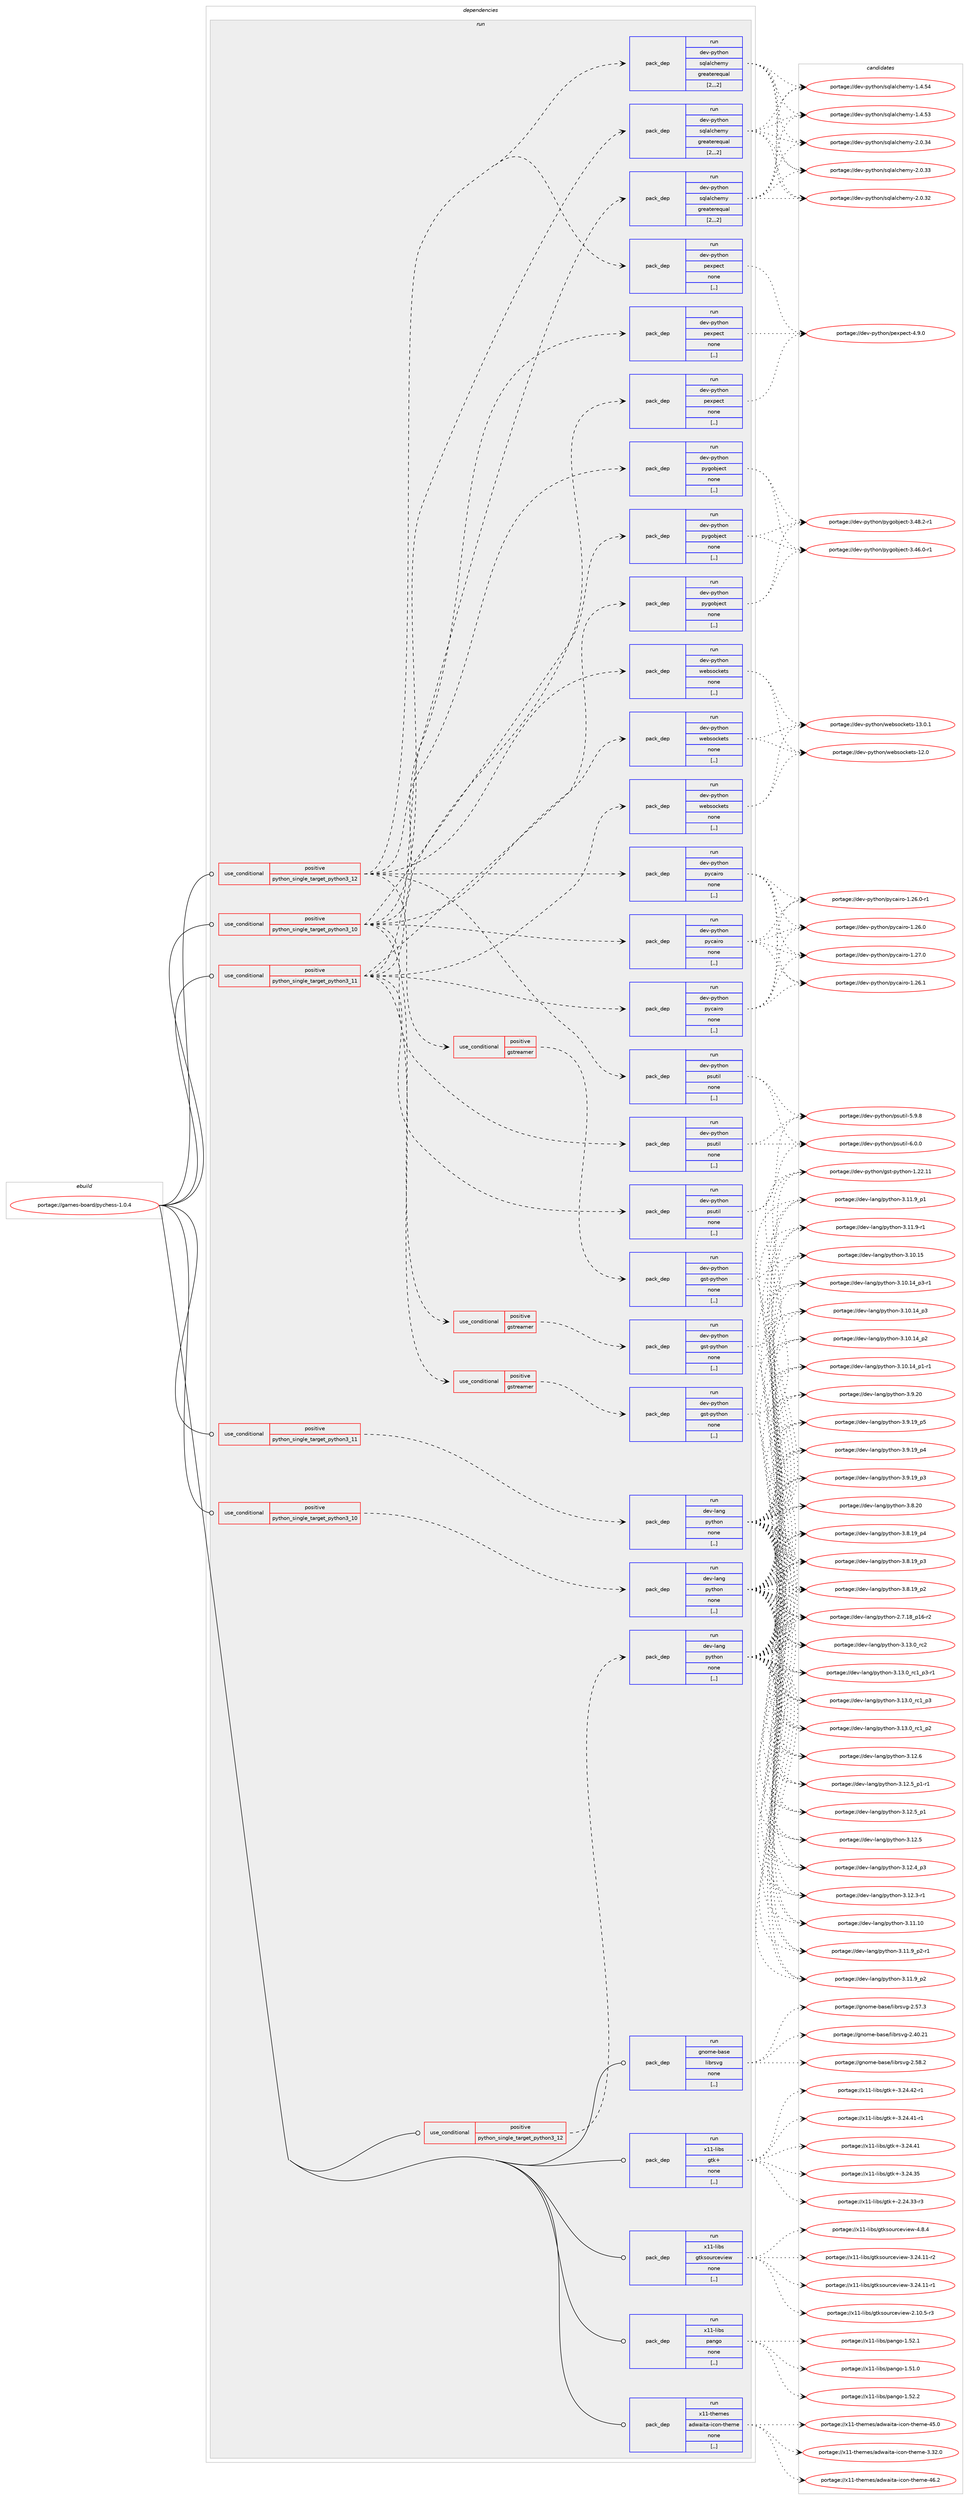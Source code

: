 digraph prolog {

# *************
# Graph options
# *************

newrank=true;
concentrate=true;
compound=true;
graph [rankdir=LR,fontname=Helvetica,fontsize=10,ranksep=1.5];#, ranksep=2.5, nodesep=0.2];
edge  [arrowhead=vee];
node  [fontname=Helvetica,fontsize=10];

# **********
# The ebuild
# **********

subgraph cluster_leftcol {
color=gray;
label=<<i>ebuild</i>>;
id [label="portage://games-board/pychess-1.0.4", color=red, width=4, href="../games-board/pychess-1.0.4.svg"];
}

# ****************
# The dependencies
# ****************

subgraph cluster_midcol {
color=gray;
label=<<i>dependencies</i>>;
subgraph cluster_compile {
fillcolor="#eeeeee";
style=filled;
label=<<i>compile</i>>;
}
subgraph cluster_compileandrun {
fillcolor="#eeeeee";
style=filled;
label=<<i>compile and run</i>>;
}
subgraph cluster_run {
fillcolor="#eeeeee";
style=filled;
label=<<i>run</i>>;
subgraph cond194480 {
dependency723115 [label=<<TABLE BORDER="0" CELLBORDER="1" CELLSPACING="0" CELLPADDING="4"><TR><TD ROWSPAN="3" CELLPADDING="10">use_conditional</TD></TR><TR><TD>positive</TD></TR><TR><TD>python_single_target_python3_10</TD></TR></TABLE>>, shape=none, color=red];
subgraph pack523562 {
dependency723116 [label=<<TABLE BORDER="0" CELLBORDER="1" CELLSPACING="0" CELLPADDING="4" WIDTH="220"><TR><TD ROWSPAN="6" CELLPADDING="30">pack_dep</TD></TR><TR><TD WIDTH="110">run</TD></TR><TR><TD>dev-lang</TD></TR><TR><TD>python</TD></TR><TR><TD>none</TD></TR><TR><TD>[,,]</TD></TR></TABLE>>, shape=none, color=blue];
}
dependency723115:e -> dependency723116:w [weight=20,style="dashed",arrowhead="vee"];
}
id:e -> dependency723115:w [weight=20,style="solid",arrowhead="odot"];
subgraph cond194481 {
dependency723117 [label=<<TABLE BORDER="0" CELLBORDER="1" CELLSPACING="0" CELLPADDING="4"><TR><TD ROWSPAN="3" CELLPADDING="10">use_conditional</TD></TR><TR><TD>positive</TD></TR><TR><TD>python_single_target_python3_10</TD></TR></TABLE>>, shape=none, color=red];
subgraph pack523563 {
dependency723118 [label=<<TABLE BORDER="0" CELLBORDER="1" CELLSPACING="0" CELLPADDING="4" WIDTH="220"><TR><TD ROWSPAN="6" CELLPADDING="30">pack_dep</TD></TR><TR><TD WIDTH="110">run</TD></TR><TR><TD>dev-python</TD></TR><TR><TD>pexpect</TD></TR><TR><TD>none</TD></TR><TR><TD>[,,]</TD></TR></TABLE>>, shape=none, color=blue];
}
dependency723117:e -> dependency723118:w [weight=20,style="dashed",arrowhead="vee"];
subgraph pack523564 {
dependency723119 [label=<<TABLE BORDER="0" CELLBORDER="1" CELLSPACING="0" CELLPADDING="4" WIDTH="220"><TR><TD ROWSPAN="6" CELLPADDING="30">pack_dep</TD></TR><TR><TD WIDTH="110">run</TD></TR><TR><TD>dev-python</TD></TR><TR><TD>psutil</TD></TR><TR><TD>none</TD></TR><TR><TD>[,,]</TD></TR></TABLE>>, shape=none, color=blue];
}
dependency723117:e -> dependency723119:w [weight=20,style="dashed",arrowhead="vee"];
subgraph pack523565 {
dependency723120 [label=<<TABLE BORDER="0" CELLBORDER="1" CELLSPACING="0" CELLPADDING="4" WIDTH="220"><TR><TD ROWSPAN="6" CELLPADDING="30">pack_dep</TD></TR><TR><TD WIDTH="110">run</TD></TR><TR><TD>dev-python</TD></TR><TR><TD>pycairo</TD></TR><TR><TD>none</TD></TR><TR><TD>[,,]</TD></TR></TABLE>>, shape=none, color=blue];
}
dependency723117:e -> dependency723120:w [weight=20,style="dashed",arrowhead="vee"];
subgraph pack523566 {
dependency723121 [label=<<TABLE BORDER="0" CELLBORDER="1" CELLSPACING="0" CELLPADDING="4" WIDTH="220"><TR><TD ROWSPAN="6" CELLPADDING="30">pack_dep</TD></TR><TR><TD WIDTH="110">run</TD></TR><TR><TD>dev-python</TD></TR><TR><TD>pygobject</TD></TR><TR><TD>none</TD></TR><TR><TD>[,,]</TD></TR></TABLE>>, shape=none, color=blue];
}
dependency723117:e -> dependency723121:w [weight=20,style="dashed",arrowhead="vee"];
subgraph pack523567 {
dependency723122 [label=<<TABLE BORDER="0" CELLBORDER="1" CELLSPACING="0" CELLPADDING="4" WIDTH="220"><TR><TD ROWSPAN="6" CELLPADDING="30">pack_dep</TD></TR><TR><TD WIDTH="110">run</TD></TR><TR><TD>dev-python</TD></TR><TR><TD>sqlalchemy</TD></TR><TR><TD>greaterequal</TD></TR><TR><TD>[2,,,2]</TD></TR></TABLE>>, shape=none, color=blue];
}
dependency723117:e -> dependency723122:w [weight=20,style="dashed",arrowhead="vee"];
subgraph pack523568 {
dependency723123 [label=<<TABLE BORDER="0" CELLBORDER="1" CELLSPACING="0" CELLPADDING="4" WIDTH="220"><TR><TD ROWSPAN="6" CELLPADDING="30">pack_dep</TD></TR><TR><TD WIDTH="110">run</TD></TR><TR><TD>dev-python</TD></TR><TR><TD>websockets</TD></TR><TR><TD>none</TD></TR><TR><TD>[,,]</TD></TR></TABLE>>, shape=none, color=blue];
}
dependency723117:e -> dependency723123:w [weight=20,style="dashed",arrowhead="vee"];
subgraph cond194482 {
dependency723124 [label=<<TABLE BORDER="0" CELLBORDER="1" CELLSPACING="0" CELLPADDING="4"><TR><TD ROWSPAN="3" CELLPADDING="10">use_conditional</TD></TR><TR><TD>positive</TD></TR><TR><TD>gstreamer</TD></TR></TABLE>>, shape=none, color=red];
subgraph pack523569 {
dependency723125 [label=<<TABLE BORDER="0" CELLBORDER="1" CELLSPACING="0" CELLPADDING="4" WIDTH="220"><TR><TD ROWSPAN="6" CELLPADDING="30">pack_dep</TD></TR><TR><TD WIDTH="110">run</TD></TR><TR><TD>dev-python</TD></TR><TR><TD>gst-python</TD></TR><TR><TD>none</TD></TR><TR><TD>[,,]</TD></TR></TABLE>>, shape=none, color=blue];
}
dependency723124:e -> dependency723125:w [weight=20,style="dashed",arrowhead="vee"];
}
dependency723117:e -> dependency723124:w [weight=20,style="dashed",arrowhead="vee"];
}
id:e -> dependency723117:w [weight=20,style="solid",arrowhead="odot"];
subgraph cond194483 {
dependency723126 [label=<<TABLE BORDER="0" CELLBORDER="1" CELLSPACING="0" CELLPADDING="4"><TR><TD ROWSPAN="3" CELLPADDING="10">use_conditional</TD></TR><TR><TD>positive</TD></TR><TR><TD>python_single_target_python3_11</TD></TR></TABLE>>, shape=none, color=red];
subgraph pack523570 {
dependency723127 [label=<<TABLE BORDER="0" CELLBORDER="1" CELLSPACING="0" CELLPADDING="4" WIDTH="220"><TR><TD ROWSPAN="6" CELLPADDING="30">pack_dep</TD></TR><TR><TD WIDTH="110">run</TD></TR><TR><TD>dev-lang</TD></TR><TR><TD>python</TD></TR><TR><TD>none</TD></TR><TR><TD>[,,]</TD></TR></TABLE>>, shape=none, color=blue];
}
dependency723126:e -> dependency723127:w [weight=20,style="dashed",arrowhead="vee"];
}
id:e -> dependency723126:w [weight=20,style="solid",arrowhead="odot"];
subgraph cond194484 {
dependency723128 [label=<<TABLE BORDER="0" CELLBORDER="1" CELLSPACING="0" CELLPADDING="4"><TR><TD ROWSPAN="3" CELLPADDING="10">use_conditional</TD></TR><TR><TD>positive</TD></TR><TR><TD>python_single_target_python3_11</TD></TR></TABLE>>, shape=none, color=red];
subgraph pack523571 {
dependency723129 [label=<<TABLE BORDER="0" CELLBORDER="1" CELLSPACING="0" CELLPADDING="4" WIDTH="220"><TR><TD ROWSPAN="6" CELLPADDING="30">pack_dep</TD></TR><TR><TD WIDTH="110">run</TD></TR><TR><TD>dev-python</TD></TR><TR><TD>pexpect</TD></TR><TR><TD>none</TD></TR><TR><TD>[,,]</TD></TR></TABLE>>, shape=none, color=blue];
}
dependency723128:e -> dependency723129:w [weight=20,style="dashed",arrowhead="vee"];
subgraph pack523572 {
dependency723130 [label=<<TABLE BORDER="0" CELLBORDER="1" CELLSPACING="0" CELLPADDING="4" WIDTH="220"><TR><TD ROWSPAN="6" CELLPADDING="30">pack_dep</TD></TR><TR><TD WIDTH="110">run</TD></TR><TR><TD>dev-python</TD></TR><TR><TD>psutil</TD></TR><TR><TD>none</TD></TR><TR><TD>[,,]</TD></TR></TABLE>>, shape=none, color=blue];
}
dependency723128:e -> dependency723130:w [weight=20,style="dashed",arrowhead="vee"];
subgraph pack523573 {
dependency723131 [label=<<TABLE BORDER="0" CELLBORDER="1" CELLSPACING="0" CELLPADDING="4" WIDTH="220"><TR><TD ROWSPAN="6" CELLPADDING="30">pack_dep</TD></TR><TR><TD WIDTH="110">run</TD></TR><TR><TD>dev-python</TD></TR><TR><TD>pycairo</TD></TR><TR><TD>none</TD></TR><TR><TD>[,,]</TD></TR></TABLE>>, shape=none, color=blue];
}
dependency723128:e -> dependency723131:w [weight=20,style="dashed",arrowhead="vee"];
subgraph pack523574 {
dependency723132 [label=<<TABLE BORDER="0" CELLBORDER="1" CELLSPACING="0" CELLPADDING="4" WIDTH="220"><TR><TD ROWSPAN="6" CELLPADDING="30">pack_dep</TD></TR><TR><TD WIDTH="110">run</TD></TR><TR><TD>dev-python</TD></TR><TR><TD>pygobject</TD></TR><TR><TD>none</TD></TR><TR><TD>[,,]</TD></TR></TABLE>>, shape=none, color=blue];
}
dependency723128:e -> dependency723132:w [weight=20,style="dashed",arrowhead="vee"];
subgraph pack523575 {
dependency723133 [label=<<TABLE BORDER="0" CELLBORDER="1" CELLSPACING="0" CELLPADDING="4" WIDTH="220"><TR><TD ROWSPAN="6" CELLPADDING="30">pack_dep</TD></TR><TR><TD WIDTH="110">run</TD></TR><TR><TD>dev-python</TD></TR><TR><TD>sqlalchemy</TD></TR><TR><TD>greaterequal</TD></TR><TR><TD>[2,,,2]</TD></TR></TABLE>>, shape=none, color=blue];
}
dependency723128:e -> dependency723133:w [weight=20,style="dashed",arrowhead="vee"];
subgraph pack523576 {
dependency723134 [label=<<TABLE BORDER="0" CELLBORDER="1" CELLSPACING="0" CELLPADDING="4" WIDTH="220"><TR><TD ROWSPAN="6" CELLPADDING="30">pack_dep</TD></TR><TR><TD WIDTH="110">run</TD></TR><TR><TD>dev-python</TD></TR><TR><TD>websockets</TD></TR><TR><TD>none</TD></TR><TR><TD>[,,]</TD></TR></TABLE>>, shape=none, color=blue];
}
dependency723128:e -> dependency723134:w [weight=20,style="dashed",arrowhead="vee"];
subgraph cond194485 {
dependency723135 [label=<<TABLE BORDER="0" CELLBORDER="1" CELLSPACING="0" CELLPADDING="4"><TR><TD ROWSPAN="3" CELLPADDING="10">use_conditional</TD></TR><TR><TD>positive</TD></TR><TR><TD>gstreamer</TD></TR></TABLE>>, shape=none, color=red];
subgraph pack523577 {
dependency723136 [label=<<TABLE BORDER="0" CELLBORDER="1" CELLSPACING="0" CELLPADDING="4" WIDTH="220"><TR><TD ROWSPAN="6" CELLPADDING="30">pack_dep</TD></TR><TR><TD WIDTH="110">run</TD></TR><TR><TD>dev-python</TD></TR><TR><TD>gst-python</TD></TR><TR><TD>none</TD></TR><TR><TD>[,,]</TD></TR></TABLE>>, shape=none, color=blue];
}
dependency723135:e -> dependency723136:w [weight=20,style="dashed",arrowhead="vee"];
}
dependency723128:e -> dependency723135:w [weight=20,style="dashed",arrowhead="vee"];
}
id:e -> dependency723128:w [weight=20,style="solid",arrowhead="odot"];
subgraph cond194486 {
dependency723137 [label=<<TABLE BORDER="0" CELLBORDER="1" CELLSPACING="0" CELLPADDING="4"><TR><TD ROWSPAN="3" CELLPADDING="10">use_conditional</TD></TR><TR><TD>positive</TD></TR><TR><TD>python_single_target_python3_12</TD></TR></TABLE>>, shape=none, color=red];
subgraph pack523578 {
dependency723138 [label=<<TABLE BORDER="0" CELLBORDER="1" CELLSPACING="0" CELLPADDING="4" WIDTH="220"><TR><TD ROWSPAN="6" CELLPADDING="30">pack_dep</TD></TR><TR><TD WIDTH="110">run</TD></TR><TR><TD>dev-lang</TD></TR><TR><TD>python</TD></TR><TR><TD>none</TD></TR><TR><TD>[,,]</TD></TR></TABLE>>, shape=none, color=blue];
}
dependency723137:e -> dependency723138:w [weight=20,style="dashed",arrowhead="vee"];
}
id:e -> dependency723137:w [weight=20,style="solid",arrowhead="odot"];
subgraph cond194487 {
dependency723139 [label=<<TABLE BORDER="0" CELLBORDER="1" CELLSPACING="0" CELLPADDING="4"><TR><TD ROWSPAN="3" CELLPADDING="10">use_conditional</TD></TR><TR><TD>positive</TD></TR><TR><TD>python_single_target_python3_12</TD></TR></TABLE>>, shape=none, color=red];
subgraph pack523579 {
dependency723140 [label=<<TABLE BORDER="0" CELLBORDER="1" CELLSPACING="0" CELLPADDING="4" WIDTH="220"><TR><TD ROWSPAN="6" CELLPADDING="30">pack_dep</TD></TR><TR><TD WIDTH="110">run</TD></TR><TR><TD>dev-python</TD></TR><TR><TD>pexpect</TD></TR><TR><TD>none</TD></TR><TR><TD>[,,]</TD></TR></TABLE>>, shape=none, color=blue];
}
dependency723139:e -> dependency723140:w [weight=20,style="dashed",arrowhead="vee"];
subgraph pack523580 {
dependency723141 [label=<<TABLE BORDER="0" CELLBORDER="1" CELLSPACING="0" CELLPADDING="4" WIDTH="220"><TR><TD ROWSPAN="6" CELLPADDING="30">pack_dep</TD></TR><TR><TD WIDTH="110">run</TD></TR><TR><TD>dev-python</TD></TR><TR><TD>psutil</TD></TR><TR><TD>none</TD></TR><TR><TD>[,,]</TD></TR></TABLE>>, shape=none, color=blue];
}
dependency723139:e -> dependency723141:w [weight=20,style="dashed",arrowhead="vee"];
subgraph pack523581 {
dependency723142 [label=<<TABLE BORDER="0" CELLBORDER="1" CELLSPACING="0" CELLPADDING="4" WIDTH="220"><TR><TD ROWSPAN="6" CELLPADDING="30">pack_dep</TD></TR><TR><TD WIDTH="110">run</TD></TR><TR><TD>dev-python</TD></TR><TR><TD>pycairo</TD></TR><TR><TD>none</TD></TR><TR><TD>[,,]</TD></TR></TABLE>>, shape=none, color=blue];
}
dependency723139:e -> dependency723142:w [weight=20,style="dashed",arrowhead="vee"];
subgraph pack523582 {
dependency723143 [label=<<TABLE BORDER="0" CELLBORDER="1" CELLSPACING="0" CELLPADDING="4" WIDTH="220"><TR><TD ROWSPAN="6" CELLPADDING="30">pack_dep</TD></TR><TR><TD WIDTH="110">run</TD></TR><TR><TD>dev-python</TD></TR><TR><TD>pygobject</TD></TR><TR><TD>none</TD></TR><TR><TD>[,,]</TD></TR></TABLE>>, shape=none, color=blue];
}
dependency723139:e -> dependency723143:w [weight=20,style="dashed",arrowhead="vee"];
subgraph pack523583 {
dependency723144 [label=<<TABLE BORDER="0" CELLBORDER="1" CELLSPACING="0" CELLPADDING="4" WIDTH="220"><TR><TD ROWSPAN="6" CELLPADDING="30">pack_dep</TD></TR><TR><TD WIDTH="110">run</TD></TR><TR><TD>dev-python</TD></TR><TR><TD>sqlalchemy</TD></TR><TR><TD>greaterequal</TD></TR><TR><TD>[2,,,2]</TD></TR></TABLE>>, shape=none, color=blue];
}
dependency723139:e -> dependency723144:w [weight=20,style="dashed",arrowhead="vee"];
subgraph pack523584 {
dependency723145 [label=<<TABLE BORDER="0" CELLBORDER="1" CELLSPACING="0" CELLPADDING="4" WIDTH="220"><TR><TD ROWSPAN="6" CELLPADDING="30">pack_dep</TD></TR><TR><TD WIDTH="110">run</TD></TR><TR><TD>dev-python</TD></TR><TR><TD>websockets</TD></TR><TR><TD>none</TD></TR><TR><TD>[,,]</TD></TR></TABLE>>, shape=none, color=blue];
}
dependency723139:e -> dependency723145:w [weight=20,style="dashed",arrowhead="vee"];
subgraph cond194488 {
dependency723146 [label=<<TABLE BORDER="0" CELLBORDER="1" CELLSPACING="0" CELLPADDING="4"><TR><TD ROWSPAN="3" CELLPADDING="10">use_conditional</TD></TR><TR><TD>positive</TD></TR><TR><TD>gstreamer</TD></TR></TABLE>>, shape=none, color=red];
subgraph pack523585 {
dependency723147 [label=<<TABLE BORDER="0" CELLBORDER="1" CELLSPACING="0" CELLPADDING="4" WIDTH="220"><TR><TD ROWSPAN="6" CELLPADDING="30">pack_dep</TD></TR><TR><TD WIDTH="110">run</TD></TR><TR><TD>dev-python</TD></TR><TR><TD>gst-python</TD></TR><TR><TD>none</TD></TR><TR><TD>[,,]</TD></TR></TABLE>>, shape=none, color=blue];
}
dependency723146:e -> dependency723147:w [weight=20,style="dashed",arrowhead="vee"];
}
dependency723139:e -> dependency723146:w [weight=20,style="dashed",arrowhead="vee"];
}
id:e -> dependency723139:w [weight=20,style="solid",arrowhead="odot"];
subgraph pack523586 {
dependency723148 [label=<<TABLE BORDER="0" CELLBORDER="1" CELLSPACING="0" CELLPADDING="4" WIDTH="220"><TR><TD ROWSPAN="6" CELLPADDING="30">pack_dep</TD></TR><TR><TD WIDTH="110">run</TD></TR><TR><TD>gnome-base</TD></TR><TR><TD>librsvg</TD></TR><TR><TD>none</TD></TR><TR><TD>[,,]</TD></TR></TABLE>>, shape=none, color=blue];
}
id:e -> dependency723148:w [weight=20,style="solid",arrowhead="odot"];
subgraph pack523587 {
dependency723149 [label=<<TABLE BORDER="0" CELLBORDER="1" CELLSPACING="0" CELLPADDING="4" WIDTH="220"><TR><TD ROWSPAN="6" CELLPADDING="30">pack_dep</TD></TR><TR><TD WIDTH="110">run</TD></TR><TR><TD>x11-libs</TD></TR><TR><TD>gtk+</TD></TR><TR><TD>none</TD></TR><TR><TD>[,,]</TD></TR></TABLE>>, shape=none, color=blue];
}
id:e -> dependency723149:w [weight=20,style="solid",arrowhead="odot"];
subgraph pack523588 {
dependency723150 [label=<<TABLE BORDER="0" CELLBORDER="1" CELLSPACING="0" CELLPADDING="4" WIDTH="220"><TR><TD ROWSPAN="6" CELLPADDING="30">pack_dep</TD></TR><TR><TD WIDTH="110">run</TD></TR><TR><TD>x11-libs</TD></TR><TR><TD>gtksourceview</TD></TR><TR><TD>none</TD></TR><TR><TD>[,,]</TD></TR></TABLE>>, shape=none, color=blue];
}
id:e -> dependency723150:w [weight=20,style="solid",arrowhead="odot"];
subgraph pack523589 {
dependency723151 [label=<<TABLE BORDER="0" CELLBORDER="1" CELLSPACING="0" CELLPADDING="4" WIDTH="220"><TR><TD ROWSPAN="6" CELLPADDING="30">pack_dep</TD></TR><TR><TD WIDTH="110">run</TD></TR><TR><TD>x11-libs</TD></TR><TR><TD>pango</TD></TR><TR><TD>none</TD></TR><TR><TD>[,,]</TD></TR></TABLE>>, shape=none, color=blue];
}
id:e -> dependency723151:w [weight=20,style="solid",arrowhead="odot"];
subgraph pack523590 {
dependency723152 [label=<<TABLE BORDER="0" CELLBORDER="1" CELLSPACING="0" CELLPADDING="4" WIDTH="220"><TR><TD ROWSPAN="6" CELLPADDING="30">pack_dep</TD></TR><TR><TD WIDTH="110">run</TD></TR><TR><TD>x11-themes</TD></TR><TR><TD>adwaita-icon-theme</TD></TR><TR><TD>none</TD></TR><TR><TD>[,,]</TD></TR></TABLE>>, shape=none, color=blue];
}
id:e -> dependency723152:w [weight=20,style="solid",arrowhead="odot"];
}
}

# **************
# The candidates
# **************

subgraph cluster_choices {
rank=same;
color=gray;
label=<<i>candidates</i>>;

subgraph choice523562 {
color=black;
nodesep=1;
choice10010111845108971101034711212111610411111045514649514648951149950 [label="portage://dev-lang/python-3.13.0_rc2", color=red, width=4,href="../dev-lang/python-3.13.0_rc2.svg"];
choice1001011184510897110103471121211161041111104551464951464895114994995112514511449 [label="portage://dev-lang/python-3.13.0_rc1_p3-r1", color=red, width=4,href="../dev-lang/python-3.13.0_rc1_p3-r1.svg"];
choice100101118451089711010347112121116104111110455146495146489511499499511251 [label="portage://dev-lang/python-3.13.0_rc1_p3", color=red, width=4,href="../dev-lang/python-3.13.0_rc1_p3.svg"];
choice100101118451089711010347112121116104111110455146495146489511499499511250 [label="portage://dev-lang/python-3.13.0_rc1_p2", color=red, width=4,href="../dev-lang/python-3.13.0_rc1_p2.svg"];
choice10010111845108971101034711212111610411111045514649504654 [label="portage://dev-lang/python-3.12.6", color=red, width=4,href="../dev-lang/python-3.12.6.svg"];
choice1001011184510897110103471121211161041111104551464950465395112494511449 [label="portage://dev-lang/python-3.12.5_p1-r1", color=red, width=4,href="../dev-lang/python-3.12.5_p1-r1.svg"];
choice100101118451089711010347112121116104111110455146495046539511249 [label="portage://dev-lang/python-3.12.5_p1", color=red, width=4,href="../dev-lang/python-3.12.5_p1.svg"];
choice10010111845108971101034711212111610411111045514649504653 [label="portage://dev-lang/python-3.12.5", color=red, width=4,href="../dev-lang/python-3.12.5.svg"];
choice100101118451089711010347112121116104111110455146495046529511251 [label="portage://dev-lang/python-3.12.4_p3", color=red, width=4,href="../dev-lang/python-3.12.4_p3.svg"];
choice100101118451089711010347112121116104111110455146495046514511449 [label="portage://dev-lang/python-3.12.3-r1", color=red, width=4,href="../dev-lang/python-3.12.3-r1.svg"];
choice1001011184510897110103471121211161041111104551464949464948 [label="portage://dev-lang/python-3.11.10", color=red, width=4,href="../dev-lang/python-3.11.10.svg"];
choice1001011184510897110103471121211161041111104551464949465795112504511449 [label="portage://dev-lang/python-3.11.9_p2-r1", color=red, width=4,href="../dev-lang/python-3.11.9_p2-r1.svg"];
choice100101118451089711010347112121116104111110455146494946579511250 [label="portage://dev-lang/python-3.11.9_p2", color=red, width=4,href="../dev-lang/python-3.11.9_p2.svg"];
choice100101118451089711010347112121116104111110455146494946579511249 [label="portage://dev-lang/python-3.11.9_p1", color=red, width=4,href="../dev-lang/python-3.11.9_p1.svg"];
choice100101118451089711010347112121116104111110455146494946574511449 [label="portage://dev-lang/python-3.11.9-r1", color=red, width=4,href="../dev-lang/python-3.11.9-r1.svg"];
choice1001011184510897110103471121211161041111104551464948464953 [label="portage://dev-lang/python-3.10.15", color=red, width=4,href="../dev-lang/python-3.10.15.svg"];
choice100101118451089711010347112121116104111110455146494846495295112514511449 [label="portage://dev-lang/python-3.10.14_p3-r1", color=red, width=4,href="../dev-lang/python-3.10.14_p3-r1.svg"];
choice10010111845108971101034711212111610411111045514649484649529511251 [label="portage://dev-lang/python-3.10.14_p3", color=red, width=4,href="../dev-lang/python-3.10.14_p3.svg"];
choice10010111845108971101034711212111610411111045514649484649529511250 [label="portage://dev-lang/python-3.10.14_p2", color=red, width=4,href="../dev-lang/python-3.10.14_p2.svg"];
choice100101118451089711010347112121116104111110455146494846495295112494511449 [label="portage://dev-lang/python-3.10.14_p1-r1", color=red, width=4,href="../dev-lang/python-3.10.14_p1-r1.svg"];
choice10010111845108971101034711212111610411111045514657465048 [label="portage://dev-lang/python-3.9.20", color=red, width=4,href="../dev-lang/python-3.9.20.svg"];
choice100101118451089711010347112121116104111110455146574649579511253 [label="portage://dev-lang/python-3.9.19_p5", color=red, width=4,href="../dev-lang/python-3.9.19_p5.svg"];
choice100101118451089711010347112121116104111110455146574649579511252 [label="portage://dev-lang/python-3.9.19_p4", color=red, width=4,href="../dev-lang/python-3.9.19_p4.svg"];
choice100101118451089711010347112121116104111110455146574649579511251 [label="portage://dev-lang/python-3.9.19_p3", color=red, width=4,href="../dev-lang/python-3.9.19_p3.svg"];
choice10010111845108971101034711212111610411111045514656465048 [label="portage://dev-lang/python-3.8.20", color=red, width=4,href="../dev-lang/python-3.8.20.svg"];
choice100101118451089711010347112121116104111110455146564649579511252 [label="portage://dev-lang/python-3.8.19_p4", color=red, width=4,href="../dev-lang/python-3.8.19_p4.svg"];
choice100101118451089711010347112121116104111110455146564649579511251 [label="portage://dev-lang/python-3.8.19_p3", color=red, width=4,href="../dev-lang/python-3.8.19_p3.svg"];
choice100101118451089711010347112121116104111110455146564649579511250 [label="portage://dev-lang/python-3.8.19_p2", color=red, width=4,href="../dev-lang/python-3.8.19_p2.svg"];
choice100101118451089711010347112121116104111110455046554649569511249544511450 [label="portage://dev-lang/python-2.7.18_p16-r2", color=red, width=4,href="../dev-lang/python-2.7.18_p16-r2.svg"];
dependency723116:e -> choice10010111845108971101034711212111610411111045514649514648951149950:w [style=dotted,weight="100"];
dependency723116:e -> choice1001011184510897110103471121211161041111104551464951464895114994995112514511449:w [style=dotted,weight="100"];
dependency723116:e -> choice100101118451089711010347112121116104111110455146495146489511499499511251:w [style=dotted,weight="100"];
dependency723116:e -> choice100101118451089711010347112121116104111110455146495146489511499499511250:w [style=dotted,weight="100"];
dependency723116:e -> choice10010111845108971101034711212111610411111045514649504654:w [style=dotted,weight="100"];
dependency723116:e -> choice1001011184510897110103471121211161041111104551464950465395112494511449:w [style=dotted,weight="100"];
dependency723116:e -> choice100101118451089711010347112121116104111110455146495046539511249:w [style=dotted,weight="100"];
dependency723116:e -> choice10010111845108971101034711212111610411111045514649504653:w [style=dotted,weight="100"];
dependency723116:e -> choice100101118451089711010347112121116104111110455146495046529511251:w [style=dotted,weight="100"];
dependency723116:e -> choice100101118451089711010347112121116104111110455146495046514511449:w [style=dotted,weight="100"];
dependency723116:e -> choice1001011184510897110103471121211161041111104551464949464948:w [style=dotted,weight="100"];
dependency723116:e -> choice1001011184510897110103471121211161041111104551464949465795112504511449:w [style=dotted,weight="100"];
dependency723116:e -> choice100101118451089711010347112121116104111110455146494946579511250:w [style=dotted,weight="100"];
dependency723116:e -> choice100101118451089711010347112121116104111110455146494946579511249:w [style=dotted,weight="100"];
dependency723116:e -> choice100101118451089711010347112121116104111110455146494946574511449:w [style=dotted,weight="100"];
dependency723116:e -> choice1001011184510897110103471121211161041111104551464948464953:w [style=dotted,weight="100"];
dependency723116:e -> choice100101118451089711010347112121116104111110455146494846495295112514511449:w [style=dotted,weight="100"];
dependency723116:e -> choice10010111845108971101034711212111610411111045514649484649529511251:w [style=dotted,weight="100"];
dependency723116:e -> choice10010111845108971101034711212111610411111045514649484649529511250:w [style=dotted,weight="100"];
dependency723116:e -> choice100101118451089711010347112121116104111110455146494846495295112494511449:w [style=dotted,weight="100"];
dependency723116:e -> choice10010111845108971101034711212111610411111045514657465048:w [style=dotted,weight="100"];
dependency723116:e -> choice100101118451089711010347112121116104111110455146574649579511253:w [style=dotted,weight="100"];
dependency723116:e -> choice100101118451089711010347112121116104111110455146574649579511252:w [style=dotted,weight="100"];
dependency723116:e -> choice100101118451089711010347112121116104111110455146574649579511251:w [style=dotted,weight="100"];
dependency723116:e -> choice10010111845108971101034711212111610411111045514656465048:w [style=dotted,weight="100"];
dependency723116:e -> choice100101118451089711010347112121116104111110455146564649579511252:w [style=dotted,weight="100"];
dependency723116:e -> choice100101118451089711010347112121116104111110455146564649579511251:w [style=dotted,weight="100"];
dependency723116:e -> choice100101118451089711010347112121116104111110455146564649579511250:w [style=dotted,weight="100"];
dependency723116:e -> choice100101118451089711010347112121116104111110455046554649569511249544511450:w [style=dotted,weight="100"];
}
subgraph choice523563 {
color=black;
nodesep=1;
choice100101118451121211161041111104711210112011210199116455246574648 [label="portage://dev-python/pexpect-4.9.0", color=red, width=4,href="../dev-python/pexpect-4.9.0.svg"];
dependency723118:e -> choice100101118451121211161041111104711210112011210199116455246574648:w [style=dotted,weight="100"];
}
subgraph choice523564 {
color=black;
nodesep=1;
choice1001011184511212111610411111047112115117116105108455446484648 [label="portage://dev-python/psutil-6.0.0", color=red, width=4,href="../dev-python/psutil-6.0.0.svg"];
choice1001011184511212111610411111047112115117116105108455346574656 [label="portage://dev-python/psutil-5.9.8", color=red, width=4,href="../dev-python/psutil-5.9.8.svg"];
dependency723119:e -> choice1001011184511212111610411111047112115117116105108455446484648:w [style=dotted,weight="100"];
dependency723119:e -> choice1001011184511212111610411111047112115117116105108455346574656:w [style=dotted,weight="100"];
}
subgraph choice523565 {
color=black;
nodesep=1;
choice1001011184511212111610411111047112121999710511411145494650554648 [label="portage://dev-python/pycairo-1.27.0", color=red, width=4,href="../dev-python/pycairo-1.27.0.svg"];
choice1001011184511212111610411111047112121999710511411145494650544649 [label="portage://dev-python/pycairo-1.26.1", color=red, width=4,href="../dev-python/pycairo-1.26.1.svg"];
choice10010111845112121116104111110471121219997105114111454946505446484511449 [label="portage://dev-python/pycairo-1.26.0-r1", color=red, width=4,href="../dev-python/pycairo-1.26.0-r1.svg"];
choice1001011184511212111610411111047112121999710511411145494650544648 [label="portage://dev-python/pycairo-1.26.0", color=red, width=4,href="../dev-python/pycairo-1.26.0.svg"];
dependency723120:e -> choice1001011184511212111610411111047112121999710511411145494650554648:w [style=dotted,weight="100"];
dependency723120:e -> choice1001011184511212111610411111047112121999710511411145494650544649:w [style=dotted,weight="100"];
dependency723120:e -> choice10010111845112121116104111110471121219997105114111454946505446484511449:w [style=dotted,weight="100"];
dependency723120:e -> choice1001011184511212111610411111047112121999710511411145494650544648:w [style=dotted,weight="100"];
}
subgraph choice523566 {
color=black;
nodesep=1;
choice10010111845112121116104111110471121211031119810610199116455146525646504511449 [label="portage://dev-python/pygobject-3.48.2-r1", color=red, width=4,href="../dev-python/pygobject-3.48.2-r1.svg"];
choice10010111845112121116104111110471121211031119810610199116455146525446484511449 [label="portage://dev-python/pygobject-3.46.0-r1", color=red, width=4,href="../dev-python/pygobject-3.46.0-r1.svg"];
dependency723121:e -> choice10010111845112121116104111110471121211031119810610199116455146525646504511449:w [style=dotted,weight="100"];
dependency723121:e -> choice10010111845112121116104111110471121211031119810610199116455146525446484511449:w [style=dotted,weight="100"];
}
subgraph choice523567 {
color=black;
nodesep=1;
choice1001011184511212111610411111047115113108971089910410110912145504648465152 [label="portage://dev-python/sqlalchemy-2.0.34", color=red, width=4,href="../dev-python/sqlalchemy-2.0.34.svg"];
choice1001011184511212111610411111047115113108971089910410110912145504648465151 [label="portage://dev-python/sqlalchemy-2.0.33", color=red, width=4,href="../dev-python/sqlalchemy-2.0.33.svg"];
choice1001011184511212111610411111047115113108971089910410110912145504648465150 [label="portage://dev-python/sqlalchemy-2.0.32", color=red, width=4,href="../dev-python/sqlalchemy-2.0.32.svg"];
choice1001011184511212111610411111047115113108971089910410110912145494652465352 [label="portage://dev-python/sqlalchemy-1.4.54", color=red, width=4,href="../dev-python/sqlalchemy-1.4.54.svg"];
choice1001011184511212111610411111047115113108971089910410110912145494652465351 [label="portage://dev-python/sqlalchemy-1.4.53", color=red, width=4,href="../dev-python/sqlalchemy-1.4.53.svg"];
dependency723122:e -> choice1001011184511212111610411111047115113108971089910410110912145504648465152:w [style=dotted,weight="100"];
dependency723122:e -> choice1001011184511212111610411111047115113108971089910410110912145504648465151:w [style=dotted,weight="100"];
dependency723122:e -> choice1001011184511212111610411111047115113108971089910410110912145504648465150:w [style=dotted,weight="100"];
dependency723122:e -> choice1001011184511212111610411111047115113108971089910410110912145494652465352:w [style=dotted,weight="100"];
dependency723122:e -> choice1001011184511212111610411111047115113108971089910410110912145494652465351:w [style=dotted,weight="100"];
}
subgraph choice523568 {
color=black;
nodesep=1;
choice1001011184511212111610411111047119101981151119910710111611545495146484649 [label="portage://dev-python/websockets-13.0.1", color=red, width=4,href="../dev-python/websockets-13.0.1.svg"];
choice100101118451121211161041111104711910198115111991071011161154549504648 [label="portage://dev-python/websockets-12.0", color=red, width=4,href="../dev-python/websockets-12.0.svg"];
dependency723123:e -> choice1001011184511212111610411111047119101981151119910710111611545495146484649:w [style=dotted,weight="100"];
dependency723123:e -> choice100101118451121211161041111104711910198115111991071011161154549504648:w [style=dotted,weight="100"];
}
subgraph choice523569 {
color=black;
nodesep=1;
choice1001011184511212111610411111047103115116451121211161041111104549465050464949 [label="portage://dev-python/gst-python-1.22.11", color=red, width=4,href="../dev-python/gst-python-1.22.11.svg"];
dependency723125:e -> choice1001011184511212111610411111047103115116451121211161041111104549465050464949:w [style=dotted,weight="100"];
}
subgraph choice523570 {
color=black;
nodesep=1;
choice10010111845108971101034711212111610411111045514649514648951149950 [label="portage://dev-lang/python-3.13.0_rc2", color=red, width=4,href="../dev-lang/python-3.13.0_rc2.svg"];
choice1001011184510897110103471121211161041111104551464951464895114994995112514511449 [label="portage://dev-lang/python-3.13.0_rc1_p3-r1", color=red, width=4,href="../dev-lang/python-3.13.0_rc1_p3-r1.svg"];
choice100101118451089711010347112121116104111110455146495146489511499499511251 [label="portage://dev-lang/python-3.13.0_rc1_p3", color=red, width=4,href="../dev-lang/python-3.13.0_rc1_p3.svg"];
choice100101118451089711010347112121116104111110455146495146489511499499511250 [label="portage://dev-lang/python-3.13.0_rc1_p2", color=red, width=4,href="../dev-lang/python-3.13.0_rc1_p2.svg"];
choice10010111845108971101034711212111610411111045514649504654 [label="portage://dev-lang/python-3.12.6", color=red, width=4,href="../dev-lang/python-3.12.6.svg"];
choice1001011184510897110103471121211161041111104551464950465395112494511449 [label="portage://dev-lang/python-3.12.5_p1-r1", color=red, width=4,href="../dev-lang/python-3.12.5_p1-r1.svg"];
choice100101118451089711010347112121116104111110455146495046539511249 [label="portage://dev-lang/python-3.12.5_p1", color=red, width=4,href="../dev-lang/python-3.12.5_p1.svg"];
choice10010111845108971101034711212111610411111045514649504653 [label="portage://dev-lang/python-3.12.5", color=red, width=4,href="../dev-lang/python-3.12.5.svg"];
choice100101118451089711010347112121116104111110455146495046529511251 [label="portage://dev-lang/python-3.12.4_p3", color=red, width=4,href="../dev-lang/python-3.12.4_p3.svg"];
choice100101118451089711010347112121116104111110455146495046514511449 [label="portage://dev-lang/python-3.12.3-r1", color=red, width=4,href="../dev-lang/python-3.12.3-r1.svg"];
choice1001011184510897110103471121211161041111104551464949464948 [label="portage://dev-lang/python-3.11.10", color=red, width=4,href="../dev-lang/python-3.11.10.svg"];
choice1001011184510897110103471121211161041111104551464949465795112504511449 [label="portage://dev-lang/python-3.11.9_p2-r1", color=red, width=4,href="../dev-lang/python-3.11.9_p2-r1.svg"];
choice100101118451089711010347112121116104111110455146494946579511250 [label="portage://dev-lang/python-3.11.9_p2", color=red, width=4,href="../dev-lang/python-3.11.9_p2.svg"];
choice100101118451089711010347112121116104111110455146494946579511249 [label="portage://dev-lang/python-3.11.9_p1", color=red, width=4,href="../dev-lang/python-3.11.9_p1.svg"];
choice100101118451089711010347112121116104111110455146494946574511449 [label="portage://dev-lang/python-3.11.9-r1", color=red, width=4,href="../dev-lang/python-3.11.9-r1.svg"];
choice1001011184510897110103471121211161041111104551464948464953 [label="portage://dev-lang/python-3.10.15", color=red, width=4,href="../dev-lang/python-3.10.15.svg"];
choice100101118451089711010347112121116104111110455146494846495295112514511449 [label="portage://dev-lang/python-3.10.14_p3-r1", color=red, width=4,href="../dev-lang/python-3.10.14_p3-r1.svg"];
choice10010111845108971101034711212111610411111045514649484649529511251 [label="portage://dev-lang/python-3.10.14_p3", color=red, width=4,href="../dev-lang/python-3.10.14_p3.svg"];
choice10010111845108971101034711212111610411111045514649484649529511250 [label="portage://dev-lang/python-3.10.14_p2", color=red, width=4,href="../dev-lang/python-3.10.14_p2.svg"];
choice100101118451089711010347112121116104111110455146494846495295112494511449 [label="portage://dev-lang/python-3.10.14_p1-r1", color=red, width=4,href="../dev-lang/python-3.10.14_p1-r1.svg"];
choice10010111845108971101034711212111610411111045514657465048 [label="portage://dev-lang/python-3.9.20", color=red, width=4,href="../dev-lang/python-3.9.20.svg"];
choice100101118451089711010347112121116104111110455146574649579511253 [label="portage://dev-lang/python-3.9.19_p5", color=red, width=4,href="../dev-lang/python-3.9.19_p5.svg"];
choice100101118451089711010347112121116104111110455146574649579511252 [label="portage://dev-lang/python-3.9.19_p4", color=red, width=4,href="../dev-lang/python-3.9.19_p4.svg"];
choice100101118451089711010347112121116104111110455146574649579511251 [label="portage://dev-lang/python-3.9.19_p3", color=red, width=4,href="../dev-lang/python-3.9.19_p3.svg"];
choice10010111845108971101034711212111610411111045514656465048 [label="portage://dev-lang/python-3.8.20", color=red, width=4,href="../dev-lang/python-3.8.20.svg"];
choice100101118451089711010347112121116104111110455146564649579511252 [label="portage://dev-lang/python-3.8.19_p4", color=red, width=4,href="../dev-lang/python-3.8.19_p4.svg"];
choice100101118451089711010347112121116104111110455146564649579511251 [label="portage://dev-lang/python-3.8.19_p3", color=red, width=4,href="../dev-lang/python-3.8.19_p3.svg"];
choice100101118451089711010347112121116104111110455146564649579511250 [label="portage://dev-lang/python-3.8.19_p2", color=red, width=4,href="../dev-lang/python-3.8.19_p2.svg"];
choice100101118451089711010347112121116104111110455046554649569511249544511450 [label="portage://dev-lang/python-2.7.18_p16-r2", color=red, width=4,href="../dev-lang/python-2.7.18_p16-r2.svg"];
dependency723127:e -> choice10010111845108971101034711212111610411111045514649514648951149950:w [style=dotted,weight="100"];
dependency723127:e -> choice1001011184510897110103471121211161041111104551464951464895114994995112514511449:w [style=dotted,weight="100"];
dependency723127:e -> choice100101118451089711010347112121116104111110455146495146489511499499511251:w [style=dotted,weight="100"];
dependency723127:e -> choice100101118451089711010347112121116104111110455146495146489511499499511250:w [style=dotted,weight="100"];
dependency723127:e -> choice10010111845108971101034711212111610411111045514649504654:w [style=dotted,weight="100"];
dependency723127:e -> choice1001011184510897110103471121211161041111104551464950465395112494511449:w [style=dotted,weight="100"];
dependency723127:e -> choice100101118451089711010347112121116104111110455146495046539511249:w [style=dotted,weight="100"];
dependency723127:e -> choice10010111845108971101034711212111610411111045514649504653:w [style=dotted,weight="100"];
dependency723127:e -> choice100101118451089711010347112121116104111110455146495046529511251:w [style=dotted,weight="100"];
dependency723127:e -> choice100101118451089711010347112121116104111110455146495046514511449:w [style=dotted,weight="100"];
dependency723127:e -> choice1001011184510897110103471121211161041111104551464949464948:w [style=dotted,weight="100"];
dependency723127:e -> choice1001011184510897110103471121211161041111104551464949465795112504511449:w [style=dotted,weight="100"];
dependency723127:e -> choice100101118451089711010347112121116104111110455146494946579511250:w [style=dotted,weight="100"];
dependency723127:e -> choice100101118451089711010347112121116104111110455146494946579511249:w [style=dotted,weight="100"];
dependency723127:e -> choice100101118451089711010347112121116104111110455146494946574511449:w [style=dotted,weight="100"];
dependency723127:e -> choice1001011184510897110103471121211161041111104551464948464953:w [style=dotted,weight="100"];
dependency723127:e -> choice100101118451089711010347112121116104111110455146494846495295112514511449:w [style=dotted,weight="100"];
dependency723127:e -> choice10010111845108971101034711212111610411111045514649484649529511251:w [style=dotted,weight="100"];
dependency723127:e -> choice10010111845108971101034711212111610411111045514649484649529511250:w [style=dotted,weight="100"];
dependency723127:e -> choice100101118451089711010347112121116104111110455146494846495295112494511449:w [style=dotted,weight="100"];
dependency723127:e -> choice10010111845108971101034711212111610411111045514657465048:w [style=dotted,weight="100"];
dependency723127:e -> choice100101118451089711010347112121116104111110455146574649579511253:w [style=dotted,weight="100"];
dependency723127:e -> choice100101118451089711010347112121116104111110455146574649579511252:w [style=dotted,weight="100"];
dependency723127:e -> choice100101118451089711010347112121116104111110455146574649579511251:w [style=dotted,weight="100"];
dependency723127:e -> choice10010111845108971101034711212111610411111045514656465048:w [style=dotted,weight="100"];
dependency723127:e -> choice100101118451089711010347112121116104111110455146564649579511252:w [style=dotted,weight="100"];
dependency723127:e -> choice100101118451089711010347112121116104111110455146564649579511251:w [style=dotted,weight="100"];
dependency723127:e -> choice100101118451089711010347112121116104111110455146564649579511250:w [style=dotted,weight="100"];
dependency723127:e -> choice100101118451089711010347112121116104111110455046554649569511249544511450:w [style=dotted,weight="100"];
}
subgraph choice523571 {
color=black;
nodesep=1;
choice100101118451121211161041111104711210112011210199116455246574648 [label="portage://dev-python/pexpect-4.9.0", color=red, width=4,href="../dev-python/pexpect-4.9.0.svg"];
dependency723129:e -> choice100101118451121211161041111104711210112011210199116455246574648:w [style=dotted,weight="100"];
}
subgraph choice523572 {
color=black;
nodesep=1;
choice1001011184511212111610411111047112115117116105108455446484648 [label="portage://dev-python/psutil-6.0.0", color=red, width=4,href="../dev-python/psutil-6.0.0.svg"];
choice1001011184511212111610411111047112115117116105108455346574656 [label="portage://dev-python/psutil-5.9.8", color=red, width=4,href="../dev-python/psutil-5.9.8.svg"];
dependency723130:e -> choice1001011184511212111610411111047112115117116105108455446484648:w [style=dotted,weight="100"];
dependency723130:e -> choice1001011184511212111610411111047112115117116105108455346574656:w [style=dotted,weight="100"];
}
subgraph choice523573 {
color=black;
nodesep=1;
choice1001011184511212111610411111047112121999710511411145494650554648 [label="portage://dev-python/pycairo-1.27.0", color=red, width=4,href="../dev-python/pycairo-1.27.0.svg"];
choice1001011184511212111610411111047112121999710511411145494650544649 [label="portage://dev-python/pycairo-1.26.1", color=red, width=4,href="../dev-python/pycairo-1.26.1.svg"];
choice10010111845112121116104111110471121219997105114111454946505446484511449 [label="portage://dev-python/pycairo-1.26.0-r1", color=red, width=4,href="../dev-python/pycairo-1.26.0-r1.svg"];
choice1001011184511212111610411111047112121999710511411145494650544648 [label="portage://dev-python/pycairo-1.26.0", color=red, width=4,href="../dev-python/pycairo-1.26.0.svg"];
dependency723131:e -> choice1001011184511212111610411111047112121999710511411145494650554648:w [style=dotted,weight="100"];
dependency723131:e -> choice1001011184511212111610411111047112121999710511411145494650544649:w [style=dotted,weight="100"];
dependency723131:e -> choice10010111845112121116104111110471121219997105114111454946505446484511449:w [style=dotted,weight="100"];
dependency723131:e -> choice1001011184511212111610411111047112121999710511411145494650544648:w [style=dotted,weight="100"];
}
subgraph choice523574 {
color=black;
nodesep=1;
choice10010111845112121116104111110471121211031119810610199116455146525646504511449 [label="portage://dev-python/pygobject-3.48.2-r1", color=red, width=4,href="../dev-python/pygobject-3.48.2-r1.svg"];
choice10010111845112121116104111110471121211031119810610199116455146525446484511449 [label="portage://dev-python/pygobject-3.46.0-r1", color=red, width=4,href="../dev-python/pygobject-3.46.0-r1.svg"];
dependency723132:e -> choice10010111845112121116104111110471121211031119810610199116455146525646504511449:w [style=dotted,weight="100"];
dependency723132:e -> choice10010111845112121116104111110471121211031119810610199116455146525446484511449:w [style=dotted,weight="100"];
}
subgraph choice523575 {
color=black;
nodesep=1;
choice1001011184511212111610411111047115113108971089910410110912145504648465152 [label="portage://dev-python/sqlalchemy-2.0.34", color=red, width=4,href="../dev-python/sqlalchemy-2.0.34.svg"];
choice1001011184511212111610411111047115113108971089910410110912145504648465151 [label="portage://dev-python/sqlalchemy-2.0.33", color=red, width=4,href="../dev-python/sqlalchemy-2.0.33.svg"];
choice1001011184511212111610411111047115113108971089910410110912145504648465150 [label="portage://dev-python/sqlalchemy-2.0.32", color=red, width=4,href="../dev-python/sqlalchemy-2.0.32.svg"];
choice1001011184511212111610411111047115113108971089910410110912145494652465352 [label="portage://dev-python/sqlalchemy-1.4.54", color=red, width=4,href="../dev-python/sqlalchemy-1.4.54.svg"];
choice1001011184511212111610411111047115113108971089910410110912145494652465351 [label="portage://dev-python/sqlalchemy-1.4.53", color=red, width=4,href="../dev-python/sqlalchemy-1.4.53.svg"];
dependency723133:e -> choice1001011184511212111610411111047115113108971089910410110912145504648465152:w [style=dotted,weight="100"];
dependency723133:e -> choice1001011184511212111610411111047115113108971089910410110912145504648465151:w [style=dotted,weight="100"];
dependency723133:e -> choice1001011184511212111610411111047115113108971089910410110912145504648465150:w [style=dotted,weight="100"];
dependency723133:e -> choice1001011184511212111610411111047115113108971089910410110912145494652465352:w [style=dotted,weight="100"];
dependency723133:e -> choice1001011184511212111610411111047115113108971089910410110912145494652465351:w [style=dotted,weight="100"];
}
subgraph choice523576 {
color=black;
nodesep=1;
choice1001011184511212111610411111047119101981151119910710111611545495146484649 [label="portage://dev-python/websockets-13.0.1", color=red, width=4,href="../dev-python/websockets-13.0.1.svg"];
choice100101118451121211161041111104711910198115111991071011161154549504648 [label="portage://dev-python/websockets-12.0", color=red, width=4,href="../dev-python/websockets-12.0.svg"];
dependency723134:e -> choice1001011184511212111610411111047119101981151119910710111611545495146484649:w [style=dotted,weight="100"];
dependency723134:e -> choice100101118451121211161041111104711910198115111991071011161154549504648:w [style=dotted,weight="100"];
}
subgraph choice523577 {
color=black;
nodesep=1;
choice1001011184511212111610411111047103115116451121211161041111104549465050464949 [label="portage://dev-python/gst-python-1.22.11", color=red, width=4,href="../dev-python/gst-python-1.22.11.svg"];
dependency723136:e -> choice1001011184511212111610411111047103115116451121211161041111104549465050464949:w [style=dotted,weight="100"];
}
subgraph choice523578 {
color=black;
nodesep=1;
choice10010111845108971101034711212111610411111045514649514648951149950 [label="portage://dev-lang/python-3.13.0_rc2", color=red, width=4,href="../dev-lang/python-3.13.0_rc2.svg"];
choice1001011184510897110103471121211161041111104551464951464895114994995112514511449 [label="portage://dev-lang/python-3.13.0_rc1_p3-r1", color=red, width=4,href="../dev-lang/python-3.13.0_rc1_p3-r1.svg"];
choice100101118451089711010347112121116104111110455146495146489511499499511251 [label="portage://dev-lang/python-3.13.0_rc1_p3", color=red, width=4,href="../dev-lang/python-3.13.0_rc1_p3.svg"];
choice100101118451089711010347112121116104111110455146495146489511499499511250 [label="portage://dev-lang/python-3.13.0_rc1_p2", color=red, width=4,href="../dev-lang/python-3.13.0_rc1_p2.svg"];
choice10010111845108971101034711212111610411111045514649504654 [label="portage://dev-lang/python-3.12.6", color=red, width=4,href="../dev-lang/python-3.12.6.svg"];
choice1001011184510897110103471121211161041111104551464950465395112494511449 [label="portage://dev-lang/python-3.12.5_p1-r1", color=red, width=4,href="../dev-lang/python-3.12.5_p1-r1.svg"];
choice100101118451089711010347112121116104111110455146495046539511249 [label="portage://dev-lang/python-3.12.5_p1", color=red, width=4,href="../dev-lang/python-3.12.5_p1.svg"];
choice10010111845108971101034711212111610411111045514649504653 [label="portage://dev-lang/python-3.12.5", color=red, width=4,href="../dev-lang/python-3.12.5.svg"];
choice100101118451089711010347112121116104111110455146495046529511251 [label="portage://dev-lang/python-3.12.4_p3", color=red, width=4,href="../dev-lang/python-3.12.4_p3.svg"];
choice100101118451089711010347112121116104111110455146495046514511449 [label="portage://dev-lang/python-3.12.3-r1", color=red, width=4,href="../dev-lang/python-3.12.3-r1.svg"];
choice1001011184510897110103471121211161041111104551464949464948 [label="portage://dev-lang/python-3.11.10", color=red, width=4,href="../dev-lang/python-3.11.10.svg"];
choice1001011184510897110103471121211161041111104551464949465795112504511449 [label="portage://dev-lang/python-3.11.9_p2-r1", color=red, width=4,href="../dev-lang/python-3.11.9_p2-r1.svg"];
choice100101118451089711010347112121116104111110455146494946579511250 [label="portage://dev-lang/python-3.11.9_p2", color=red, width=4,href="../dev-lang/python-3.11.9_p2.svg"];
choice100101118451089711010347112121116104111110455146494946579511249 [label="portage://dev-lang/python-3.11.9_p1", color=red, width=4,href="../dev-lang/python-3.11.9_p1.svg"];
choice100101118451089711010347112121116104111110455146494946574511449 [label="portage://dev-lang/python-3.11.9-r1", color=red, width=4,href="../dev-lang/python-3.11.9-r1.svg"];
choice1001011184510897110103471121211161041111104551464948464953 [label="portage://dev-lang/python-3.10.15", color=red, width=4,href="../dev-lang/python-3.10.15.svg"];
choice100101118451089711010347112121116104111110455146494846495295112514511449 [label="portage://dev-lang/python-3.10.14_p3-r1", color=red, width=4,href="../dev-lang/python-3.10.14_p3-r1.svg"];
choice10010111845108971101034711212111610411111045514649484649529511251 [label="portage://dev-lang/python-3.10.14_p3", color=red, width=4,href="../dev-lang/python-3.10.14_p3.svg"];
choice10010111845108971101034711212111610411111045514649484649529511250 [label="portage://dev-lang/python-3.10.14_p2", color=red, width=4,href="../dev-lang/python-3.10.14_p2.svg"];
choice100101118451089711010347112121116104111110455146494846495295112494511449 [label="portage://dev-lang/python-3.10.14_p1-r1", color=red, width=4,href="../dev-lang/python-3.10.14_p1-r1.svg"];
choice10010111845108971101034711212111610411111045514657465048 [label="portage://dev-lang/python-3.9.20", color=red, width=4,href="../dev-lang/python-3.9.20.svg"];
choice100101118451089711010347112121116104111110455146574649579511253 [label="portage://dev-lang/python-3.9.19_p5", color=red, width=4,href="../dev-lang/python-3.9.19_p5.svg"];
choice100101118451089711010347112121116104111110455146574649579511252 [label="portage://dev-lang/python-3.9.19_p4", color=red, width=4,href="../dev-lang/python-3.9.19_p4.svg"];
choice100101118451089711010347112121116104111110455146574649579511251 [label="portage://dev-lang/python-3.9.19_p3", color=red, width=4,href="../dev-lang/python-3.9.19_p3.svg"];
choice10010111845108971101034711212111610411111045514656465048 [label="portage://dev-lang/python-3.8.20", color=red, width=4,href="../dev-lang/python-3.8.20.svg"];
choice100101118451089711010347112121116104111110455146564649579511252 [label="portage://dev-lang/python-3.8.19_p4", color=red, width=4,href="../dev-lang/python-3.8.19_p4.svg"];
choice100101118451089711010347112121116104111110455146564649579511251 [label="portage://dev-lang/python-3.8.19_p3", color=red, width=4,href="../dev-lang/python-3.8.19_p3.svg"];
choice100101118451089711010347112121116104111110455146564649579511250 [label="portage://dev-lang/python-3.8.19_p2", color=red, width=4,href="../dev-lang/python-3.8.19_p2.svg"];
choice100101118451089711010347112121116104111110455046554649569511249544511450 [label="portage://dev-lang/python-2.7.18_p16-r2", color=red, width=4,href="../dev-lang/python-2.7.18_p16-r2.svg"];
dependency723138:e -> choice10010111845108971101034711212111610411111045514649514648951149950:w [style=dotted,weight="100"];
dependency723138:e -> choice1001011184510897110103471121211161041111104551464951464895114994995112514511449:w [style=dotted,weight="100"];
dependency723138:e -> choice100101118451089711010347112121116104111110455146495146489511499499511251:w [style=dotted,weight="100"];
dependency723138:e -> choice100101118451089711010347112121116104111110455146495146489511499499511250:w [style=dotted,weight="100"];
dependency723138:e -> choice10010111845108971101034711212111610411111045514649504654:w [style=dotted,weight="100"];
dependency723138:e -> choice1001011184510897110103471121211161041111104551464950465395112494511449:w [style=dotted,weight="100"];
dependency723138:e -> choice100101118451089711010347112121116104111110455146495046539511249:w [style=dotted,weight="100"];
dependency723138:e -> choice10010111845108971101034711212111610411111045514649504653:w [style=dotted,weight="100"];
dependency723138:e -> choice100101118451089711010347112121116104111110455146495046529511251:w [style=dotted,weight="100"];
dependency723138:e -> choice100101118451089711010347112121116104111110455146495046514511449:w [style=dotted,weight="100"];
dependency723138:e -> choice1001011184510897110103471121211161041111104551464949464948:w [style=dotted,weight="100"];
dependency723138:e -> choice1001011184510897110103471121211161041111104551464949465795112504511449:w [style=dotted,weight="100"];
dependency723138:e -> choice100101118451089711010347112121116104111110455146494946579511250:w [style=dotted,weight="100"];
dependency723138:e -> choice100101118451089711010347112121116104111110455146494946579511249:w [style=dotted,weight="100"];
dependency723138:e -> choice100101118451089711010347112121116104111110455146494946574511449:w [style=dotted,weight="100"];
dependency723138:e -> choice1001011184510897110103471121211161041111104551464948464953:w [style=dotted,weight="100"];
dependency723138:e -> choice100101118451089711010347112121116104111110455146494846495295112514511449:w [style=dotted,weight="100"];
dependency723138:e -> choice10010111845108971101034711212111610411111045514649484649529511251:w [style=dotted,weight="100"];
dependency723138:e -> choice10010111845108971101034711212111610411111045514649484649529511250:w [style=dotted,weight="100"];
dependency723138:e -> choice100101118451089711010347112121116104111110455146494846495295112494511449:w [style=dotted,weight="100"];
dependency723138:e -> choice10010111845108971101034711212111610411111045514657465048:w [style=dotted,weight="100"];
dependency723138:e -> choice100101118451089711010347112121116104111110455146574649579511253:w [style=dotted,weight="100"];
dependency723138:e -> choice100101118451089711010347112121116104111110455146574649579511252:w [style=dotted,weight="100"];
dependency723138:e -> choice100101118451089711010347112121116104111110455146574649579511251:w [style=dotted,weight="100"];
dependency723138:e -> choice10010111845108971101034711212111610411111045514656465048:w [style=dotted,weight="100"];
dependency723138:e -> choice100101118451089711010347112121116104111110455146564649579511252:w [style=dotted,weight="100"];
dependency723138:e -> choice100101118451089711010347112121116104111110455146564649579511251:w [style=dotted,weight="100"];
dependency723138:e -> choice100101118451089711010347112121116104111110455146564649579511250:w [style=dotted,weight="100"];
dependency723138:e -> choice100101118451089711010347112121116104111110455046554649569511249544511450:w [style=dotted,weight="100"];
}
subgraph choice523579 {
color=black;
nodesep=1;
choice100101118451121211161041111104711210112011210199116455246574648 [label="portage://dev-python/pexpect-4.9.0", color=red, width=4,href="../dev-python/pexpect-4.9.0.svg"];
dependency723140:e -> choice100101118451121211161041111104711210112011210199116455246574648:w [style=dotted,weight="100"];
}
subgraph choice523580 {
color=black;
nodesep=1;
choice1001011184511212111610411111047112115117116105108455446484648 [label="portage://dev-python/psutil-6.0.0", color=red, width=4,href="../dev-python/psutil-6.0.0.svg"];
choice1001011184511212111610411111047112115117116105108455346574656 [label="portage://dev-python/psutil-5.9.8", color=red, width=4,href="../dev-python/psutil-5.9.8.svg"];
dependency723141:e -> choice1001011184511212111610411111047112115117116105108455446484648:w [style=dotted,weight="100"];
dependency723141:e -> choice1001011184511212111610411111047112115117116105108455346574656:w [style=dotted,weight="100"];
}
subgraph choice523581 {
color=black;
nodesep=1;
choice1001011184511212111610411111047112121999710511411145494650554648 [label="portage://dev-python/pycairo-1.27.0", color=red, width=4,href="../dev-python/pycairo-1.27.0.svg"];
choice1001011184511212111610411111047112121999710511411145494650544649 [label="portage://dev-python/pycairo-1.26.1", color=red, width=4,href="../dev-python/pycairo-1.26.1.svg"];
choice10010111845112121116104111110471121219997105114111454946505446484511449 [label="portage://dev-python/pycairo-1.26.0-r1", color=red, width=4,href="../dev-python/pycairo-1.26.0-r1.svg"];
choice1001011184511212111610411111047112121999710511411145494650544648 [label="portage://dev-python/pycairo-1.26.0", color=red, width=4,href="../dev-python/pycairo-1.26.0.svg"];
dependency723142:e -> choice1001011184511212111610411111047112121999710511411145494650554648:w [style=dotted,weight="100"];
dependency723142:e -> choice1001011184511212111610411111047112121999710511411145494650544649:w [style=dotted,weight="100"];
dependency723142:e -> choice10010111845112121116104111110471121219997105114111454946505446484511449:w [style=dotted,weight="100"];
dependency723142:e -> choice1001011184511212111610411111047112121999710511411145494650544648:w [style=dotted,weight="100"];
}
subgraph choice523582 {
color=black;
nodesep=1;
choice10010111845112121116104111110471121211031119810610199116455146525646504511449 [label="portage://dev-python/pygobject-3.48.2-r1", color=red, width=4,href="../dev-python/pygobject-3.48.2-r1.svg"];
choice10010111845112121116104111110471121211031119810610199116455146525446484511449 [label="portage://dev-python/pygobject-3.46.0-r1", color=red, width=4,href="../dev-python/pygobject-3.46.0-r1.svg"];
dependency723143:e -> choice10010111845112121116104111110471121211031119810610199116455146525646504511449:w [style=dotted,weight="100"];
dependency723143:e -> choice10010111845112121116104111110471121211031119810610199116455146525446484511449:w [style=dotted,weight="100"];
}
subgraph choice523583 {
color=black;
nodesep=1;
choice1001011184511212111610411111047115113108971089910410110912145504648465152 [label="portage://dev-python/sqlalchemy-2.0.34", color=red, width=4,href="../dev-python/sqlalchemy-2.0.34.svg"];
choice1001011184511212111610411111047115113108971089910410110912145504648465151 [label="portage://dev-python/sqlalchemy-2.0.33", color=red, width=4,href="../dev-python/sqlalchemy-2.0.33.svg"];
choice1001011184511212111610411111047115113108971089910410110912145504648465150 [label="portage://dev-python/sqlalchemy-2.0.32", color=red, width=4,href="../dev-python/sqlalchemy-2.0.32.svg"];
choice1001011184511212111610411111047115113108971089910410110912145494652465352 [label="portage://dev-python/sqlalchemy-1.4.54", color=red, width=4,href="../dev-python/sqlalchemy-1.4.54.svg"];
choice1001011184511212111610411111047115113108971089910410110912145494652465351 [label="portage://dev-python/sqlalchemy-1.4.53", color=red, width=4,href="../dev-python/sqlalchemy-1.4.53.svg"];
dependency723144:e -> choice1001011184511212111610411111047115113108971089910410110912145504648465152:w [style=dotted,weight="100"];
dependency723144:e -> choice1001011184511212111610411111047115113108971089910410110912145504648465151:w [style=dotted,weight="100"];
dependency723144:e -> choice1001011184511212111610411111047115113108971089910410110912145504648465150:w [style=dotted,weight="100"];
dependency723144:e -> choice1001011184511212111610411111047115113108971089910410110912145494652465352:w [style=dotted,weight="100"];
dependency723144:e -> choice1001011184511212111610411111047115113108971089910410110912145494652465351:w [style=dotted,weight="100"];
}
subgraph choice523584 {
color=black;
nodesep=1;
choice1001011184511212111610411111047119101981151119910710111611545495146484649 [label="portage://dev-python/websockets-13.0.1", color=red, width=4,href="../dev-python/websockets-13.0.1.svg"];
choice100101118451121211161041111104711910198115111991071011161154549504648 [label="portage://dev-python/websockets-12.0", color=red, width=4,href="../dev-python/websockets-12.0.svg"];
dependency723145:e -> choice1001011184511212111610411111047119101981151119910710111611545495146484649:w [style=dotted,weight="100"];
dependency723145:e -> choice100101118451121211161041111104711910198115111991071011161154549504648:w [style=dotted,weight="100"];
}
subgraph choice523585 {
color=black;
nodesep=1;
choice1001011184511212111610411111047103115116451121211161041111104549465050464949 [label="portage://dev-python/gst-python-1.22.11", color=red, width=4,href="../dev-python/gst-python-1.22.11.svg"];
dependency723147:e -> choice1001011184511212111610411111047103115116451121211161041111104549465050464949:w [style=dotted,weight="100"];
}
subgraph choice523586 {
color=black;
nodesep=1;
choice103110111109101459897115101471081059811411511810345504653564650 [label="portage://gnome-base/librsvg-2.58.2", color=red, width=4,href="../gnome-base/librsvg-2.58.2.svg"];
choice103110111109101459897115101471081059811411511810345504653554651 [label="portage://gnome-base/librsvg-2.57.3", color=red, width=4,href="../gnome-base/librsvg-2.57.3.svg"];
choice10311011110910145989711510147108105981141151181034550465248465049 [label="portage://gnome-base/librsvg-2.40.21", color=red, width=4,href="../gnome-base/librsvg-2.40.21.svg"];
dependency723148:e -> choice103110111109101459897115101471081059811411511810345504653564650:w [style=dotted,weight="100"];
dependency723148:e -> choice103110111109101459897115101471081059811411511810345504653554651:w [style=dotted,weight="100"];
dependency723148:e -> choice10311011110910145989711510147108105981141151181034550465248465049:w [style=dotted,weight="100"];
}
subgraph choice523587 {
color=black;
nodesep=1;
choice12049494510810598115471031161074345514650524652504511449 [label="portage://x11-libs/gtk+-3.24.42-r1", color=red, width=4,href="../x11-libs/gtk+-3.24.42-r1.svg"];
choice12049494510810598115471031161074345514650524652494511449 [label="portage://x11-libs/gtk+-3.24.41-r1", color=red, width=4,href="../x11-libs/gtk+-3.24.41-r1.svg"];
choice1204949451081059811547103116107434551465052465249 [label="portage://x11-libs/gtk+-3.24.41", color=red, width=4,href="../x11-libs/gtk+-3.24.41.svg"];
choice1204949451081059811547103116107434551465052465153 [label="portage://x11-libs/gtk+-3.24.35", color=red, width=4,href="../x11-libs/gtk+-3.24.35.svg"];
choice12049494510810598115471031161074345504650524651514511451 [label="portage://x11-libs/gtk+-2.24.33-r3", color=red, width=4,href="../x11-libs/gtk+-2.24.33-r3.svg"];
dependency723149:e -> choice12049494510810598115471031161074345514650524652504511449:w [style=dotted,weight="100"];
dependency723149:e -> choice12049494510810598115471031161074345514650524652494511449:w [style=dotted,weight="100"];
dependency723149:e -> choice1204949451081059811547103116107434551465052465249:w [style=dotted,weight="100"];
dependency723149:e -> choice1204949451081059811547103116107434551465052465153:w [style=dotted,weight="100"];
dependency723149:e -> choice12049494510810598115471031161074345504650524651514511451:w [style=dotted,weight="100"];
}
subgraph choice523588 {
color=black;
nodesep=1;
choice120494945108105981154710311610711511111711499101118105101119455246564652 [label="portage://x11-libs/gtksourceview-4.8.4", color=red, width=4,href="../x11-libs/gtksourceview-4.8.4.svg"];
choice12049494510810598115471031161071151111171149910111810510111945514650524649494511450 [label="portage://x11-libs/gtksourceview-3.24.11-r2", color=red, width=4,href="../x11-libs/gtksourceview-3.24.11-r2.svg"];
choice12049494510810598115471031161071151111171149910111810510111945514650524649494511449 [label="portage://x11-libs/gtksourceview-3.24.11-r1", color=red, width=4,href="../x11-libs/gtksourceview-3.24.11-r1.svg"];
choice120494945108105981154710311610711511111711499101118105101119455046494846534511451 [label="portage://x11-libs/gtksourceview-2.10.5-r3", color=red, width=4,href="../x11-libs/gtksourceview-2.10.5-r3.svg"];
dependency723150:e -> choice120494945108105981154710311610711511111711499101118105101119455246564652:w [style=dotted,weight="100"];
dependency723150:e -> choice12049494510810598115471031161071151111171149910111810510111945514650524649494511450:w [style=dotted,weight="100"];
dependency723150:e -> choice12049494510810598115471031161071151111171149910111810510111945514650524649494511449:w [style=dotted,weight="100"];
dependency723150:e -> choice120494945108105981154710311610711511111711499101118105101119455046494846534511451:w [style=dotted,weight="100"];
}
subgraph choice523589 {
color=black;
nodesep=1;
choice12049494510810598115471129711010311145494653504650 [label="portage://x11-libs/pango-1.52.2", color=red, width=4,href="../x11-libs/pango-1.52.2.svg"];
choice12049494510810598115471129711010311145494653504649 [label="portage://x11-libs/pango-1.52.1", color=red, width=4,href="../x11-libs/pango-1.52.1.svg"];
choice12049494510810598115471129711010311145494653494648 [label="portage://x11-libs/pango-1.51.0", color=red, width=4,href="../x11-libs/pango-1.51.0.svg"];
dependency723151:e -> choice12049494510810598115471129711010311145494653504650:w [style=dotted,weight="100"];
dependency723151:e -> choice12049494510810598115471129711010311145494653504649:w [style=dotted,weight="100"];
dependency723151:e -> choice12049494510810598115471129711010311145494653494648:w [style=dotted,weight="100"];
}
subgraph choice523590 {
color=black;
nodesep=1;
choice120494945116104101109101115479710011997105116974510599111110451161041011091014552544650 [label="portage://x11-themes/adwaita-icon-theme-46.2", color=red, width=4,href="../x11-themes/adwaita-icon-theme-46.2.svg"];
choice120494945116104101109101115479710011997105116974510599111110451161041011091014552534648 [label="portage://x11-themes/adwaita-icon-theme-45.0", color=red, width=4,href="../x11-themes/adwaita-icon-theme-45.0.svg"];
choice1204949451161041011091011154797100119971051169745105991111104511610410110910145514651504648 [label="portage://x11-themes/adwaita-icon-theme-3.32.0", color=red, width=4,href="../x11-themes/adwaita-icon-theme-3.32.0.svg"];
dependency723152:e -> choice120494945116104101109101115479710011997105116974510599111110451161041011091014552544650:w [style=dotted,weight="100"];
dependency723152:e -> choice120494945116104101109101115479710011997105116974510599111110451161041011091014552534648:w [style=dotted,weight="100"];
dependency723152:e -> choice1204949451161041011091011154797100119971051169745105991111104511610410110910145514651504648:w [style=dotted,weight="100"];
}
}

}

